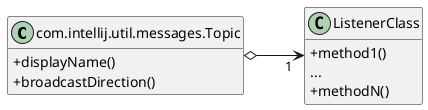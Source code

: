 @startuml
skinparam classAttributeIconSize 0
hide empty fields
hide empty methods
left to right direction

' Define the objects in the diagram
class "com.intellij.util.messages.Topic" as Topic {
  +displayName()
  +broadcastDirection()
  }
class ListenerClass {
  +method1()
  {method} ...
  +methodN()
  }

' Define the class relationships
Topic o--> "1 " ListenerClass
@enduml
